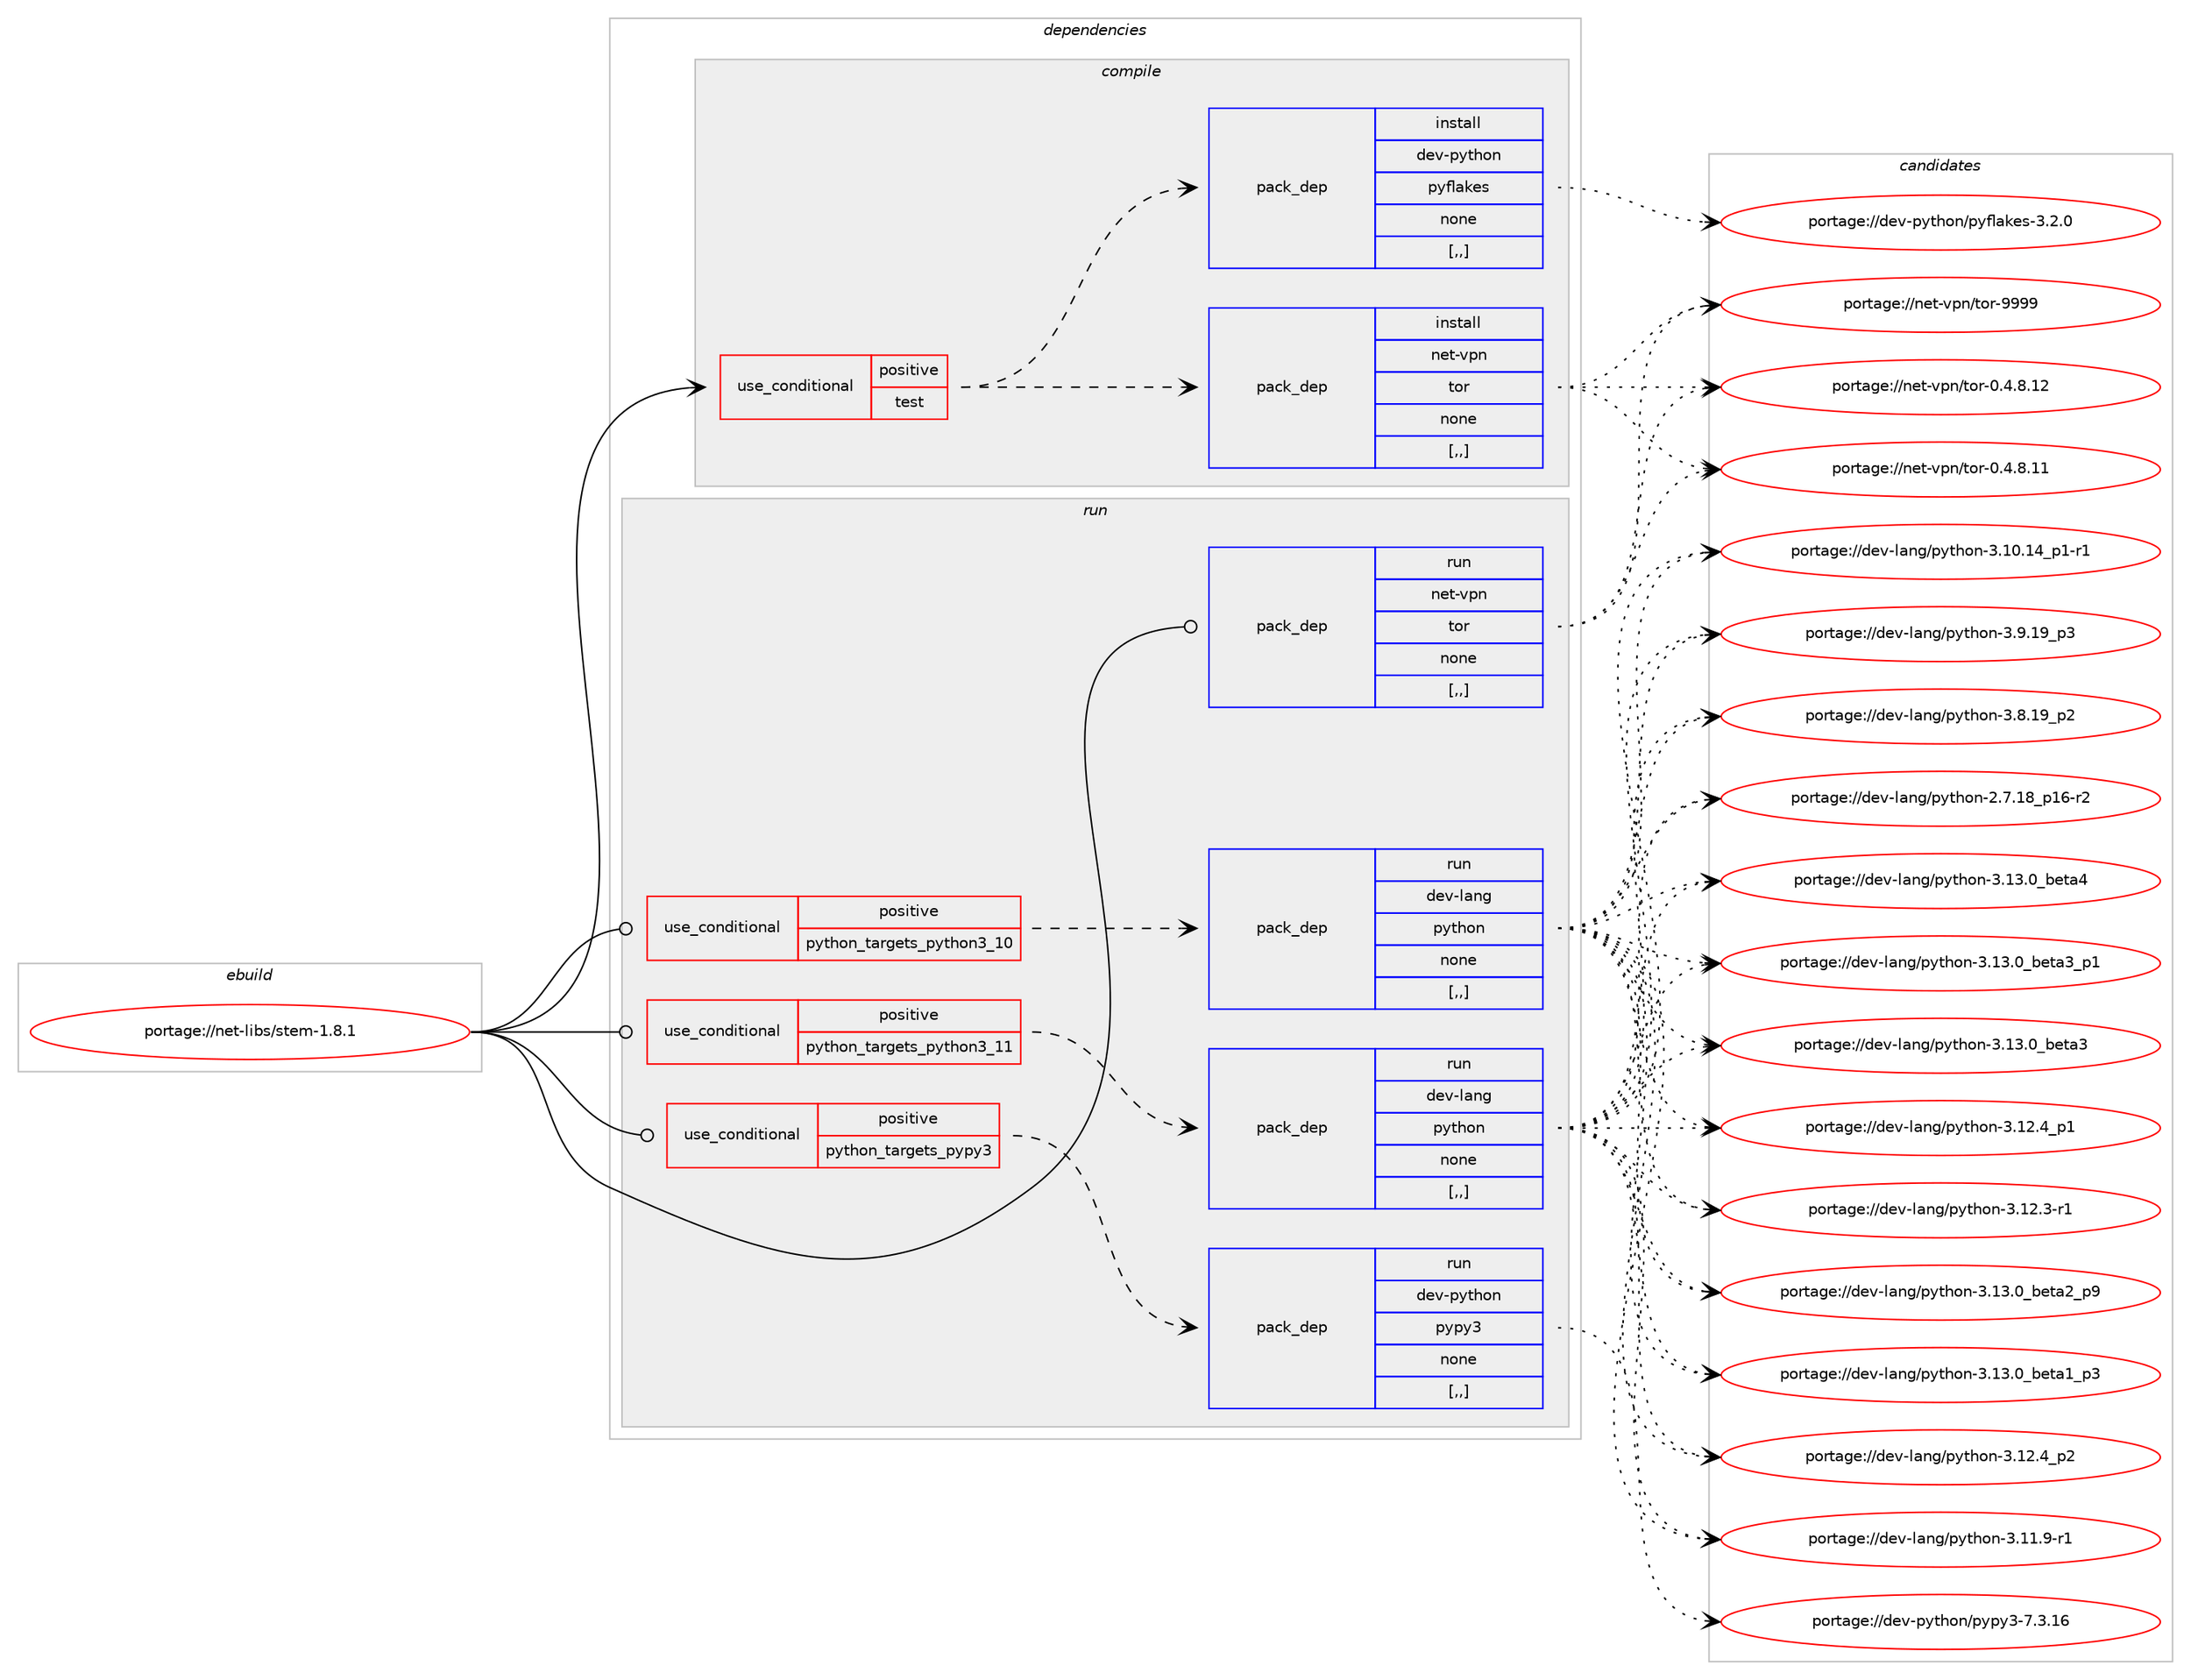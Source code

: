 digraph prolog {

# *************
# Graph options
# *************

newrank=true;
concentrate=true;
compound=true;
graph [rankdir=LR,fontname=Helvetica,fontsize=10,ranksep=1.5];#, ranksep=2.5, nodesep=0.2];
edge  [arrowhead=vee];
node  [fontname=Helvetica,fontsize=10];

# **********
# The ebuild
# **********

subgraph cluster_leftcol {
color=gray;
label=<<i>ebuild</i>>;
id [label="portage://net-libs/stem-1.8.1", color=red, width=4, href="../net-libs/stem-1.8.1.svg"];
}

# ****************
# The dependencies
# ****************

subgraph cluster_midcol {
color=gray;
label=<<i>dependencies</i>>;
subgraph cluster_compile {
fillcolor="#eeeeee";
style=filled;
label=<<i>compile</i>>;
subgraph cond94443 {
dependency361604 [label=<<TABLE BORDER="0" CELLBORDER="1" CELLSPACING="0" CELLPADDING="4"><TR><TD ROWSPAN="3" CELLPADDING="10">use_conditional</TD></TR><TR><TD>positive</TD></TR><TR><TD>test</TD></TR></TABLE>>, shape=none, color=red];
subgraph pack264503 {
dependency361605 [label=<<TABLE BORDER="0" CELLBORDER="1" CELLSPACING="0" CELLPADDING="4" WIDTH="220"><TR><TD ROWSPAN="6" CELLPADDING="30">pack_dep</TD></TR><TR><TD WIDTH="110">install</TD></TR><TR><TD>dev-python</TD></TR><TR><TD>pyflakes</TD></TR><TR><TD>none</TD></TR><TR><TD>[,,]</TD></TR></TABLE>>, shape=none, color=blue];
}
dependency361604:e -> dependency361605:w [weight=20,style="dashed",arrowhead="vee"];
subgraph pack264504 {
dependency361606 [label=<<TABLE BORDER="0" CELLBORDER="1" CELLSPACING="0" CELLPADDING="4" WIDTH="220"><TR><TD ROWSPAN="6" CELLPADDING="30">pack_dep</TD></TR><TR><TD WIDTH="110">install</TD></TR><TR><TD>net-vpn</TD></TR><TR><TD>tor</TD></TR><TR><TD>none</TD></TR><TR><TD>[,,]</TD></TR></TABLE>>, shape=none, color=blue];
}
dependency361604:e -> dependency361606:w [weight=20,style="dashed",arrowhead="vee"];
}
id:e -> dependency361604:w [weight=20,style="solid",arrowhead="vee"];
}
subgraph cluster_compileandrun {
fillcolor="#eeeeee";
style=filled;
label=<<i>compile and run</i>>;
}
subgraph cluster_run {
fillcolor="#eeeeee";
style=filled;
label=<<i>run</i>>;
subgraph cond94444 {
dependency361607 [label=<<TABLE BORDER="0" CELLBORDER="1" CELLSPACING="0" CELLPADDING="4"><TR><TD ROWSPAN="3" CELLPADDING="10">use_conditional</TD></TR><TR><TD>positive</TD></TR><TR><TD>python_targets_pypy3</TD></TR></TABLE>>, shape=none, color=red];
subgraph pack264505 {
dependency361608 [label=<<TABLE BORDER="0" CELLBORDER="1" CELLSPACING="0" CELLPADDING="4" WIDTH="220"><TR><TD ROWSPAN="6" CELLPADDING="30">pack_dep</TD></TR><TR><TD WIDTH="110">run</TD></TR><TR><TD>dev-python</TD></TR><TR><TD>pypy3</TD></TR><TR><TD>none</TD></TR><TR><TD>[,,]</TD></TR></TABLE>>, shape=none, color=blue];
}
dependency361607:e -> dependency361608:w [weight=20,style="dashed",arrowhead="vee"];
}
id:e -> dependency361607:w [weight=20,style="solid",arrowhead="odot"];
subgraph cond94445 {
dependency361609 [label=<<TABLE BORDER="0" CELLBORDER="1" CELLSPACING="0" CELLPADDING="4"><TR><TD ROWSPAN="3" CELLPADDING="10">use_conditional</TD></TR><TR><TD>positive</TD></TR><TR><TD>python_targets_python3_10</TD></TR></TABLE>>, shape=none, color=red];
subgraph pack264506 {
dependency361610 [label=<<TABLE BORDER="0" CELLBORDER="1" CELLSPACING="0" CELLPADDING="4" WIDTH="220"><TR><TD ROWSPAN="6" CELLPADDING="30">pack_dep</TD></TR><TR><TD WIDTH="110">run</TD></TR><TR><TD>dev-lang</TD></TR><TR><TD>python</TD></TR><TR><TD>none</TD></TR><TR><TD>[,,]</TD></TR></TABLE>>, shape=none, color=blue];
}
dependency361609:e -> dependency361610:w [weight=20,style="dashed",arrowhead="vee"];
}
id:e -> dependency361609:w [weight=20,style="solid",arrowhead="odot"];
subgraph cond94446 {
dependency361611 [label=<<TABLE BORDER="0" CELLBORDER="1" CELLSPACING="0" CELLPADDING="4"><TR><TD ROWSPAN="3" CELLPADDING="10">use_conditional</TD></TR><TR><TD>positive</TD></TR><TR><TD>python_targets_python3_11</TD></TR></TABLE>>, shape=none, color=red];
subgraph pack264507 {
dependency361612 [label=<<TABLE BORDER="0" CELLBORDER="1" CELLSPACING="0" CELLPADDING="4" WIDTH="220"><TR><TD ROWSPAN="6" CELLPADDING="30">pack_dep</TD></TR><TR><TD WIDTH="110">run</TD></TR><TR><TD>dev-lang</TD></TR><TR><TD>python</TD></TR><TR><TD>none</TD></TR><TR><TD>[,,]</TD></TR></TABLE>>, shape=none, color=blue];
}
dependency361611:e -> dependency361612:w [weight=20,style="dashed",arrowhead="vee"];
}
id:e -> dependency361611:w [weight=20,style="solid",arrowhead="odot"];
subgraph pack264508 {
dependency361613 [label=<<TABLE BORDER="0" CELLBORDER="1" CELLSPACING="0" CELLPADDING="4" WIDTH="220"><TR><TD ROWSPAN="6" CELLPADDING="30">pack_dep</TD></TR><TR><TD WIDTH="110">run</TD></TR><TR><TD>net-vpn</TD></TR><TR><TD>tor</TD></TR><TR><TD>none</TD></TR><TR><TD>[,,]</TD></TR></TABLE>>, shape=none, color=blue];
}
id:e -> dependency361613:w [weight=20,style="solid",arrowhead="odot"];
}
}

# **************
# The candidates
# **************

subgraph cluster_choices {
rank=same;
color=gray;
label=<<i>candidates</i>>;

subgraph choice264503 {
color=black;
nodesep=1;
choice100101118451121211161041111104711212110210897107101115455146504648 [label="portage://dev-python/pyflakes-3.2.0", color=red, width=4,href="../dev-python/pyflakes-3.2.0.svg"];
dependency361605:e -> choice100101118451121211161041111104711212110210897107101115455146504648:w [style=dotted,weight="100"];
}
subgraph choice264504 {
color=black;
nodesep=1;
choice11010111645118112110471161111144557575757 [label="portage://net-vpn/tor-9999", color=red, width=4,href="../net-vpn/tor-9999.svg"];
choice1101011164511811211047116111114454846524656464950 [label="portage://net-vpn/tor-0.4.8.12", color=red, width=4,href="../net-vpn/tor-0.4.8.12.svg"];
choice1101011164511811211047116111114454846524656464949 [label="portage://net-vpn/tor-0.4.8.11", color=red, width=4,href="../net-vpn/tor-0.4.8.11.svg"];
dependency361606:e -> choice11010111645118112110471161111144557575757:w [style=dotted,weight="100"];
dependency361606:e -> choice1101011164511811211047116111114454846524656464950:w [style=dotted,weight="100"];
dependency361606:e -> choice1101011164511811211047116111114454846524656464949:w [style=dotted,weight="100"];
}
subgraph choice264505 {
color=black;
nodesep=1;
choice10010111845112121116104111110471121211121215145554651464954 [label="portage://dev-python/pypy3-7.3.16", color=red, width=4,href="../dev-python/pypy3-7.3.16.svg"];
dependency361608:e -> choice10010111845112121116104111110471121211121215145554651464954:w [style=dotted,weight="100"];
}
subgraph choice264506 {
color=black;
nodesep=1;
choice1001011184510897110103471121211161041111104551464951464895981011169752 [label="portage://dev-lang/python-3.13.0_beta4", color=red, width=4,href="../dev-lang/python-3.13.0_beta4.svg"];
choice10010111845108971101034711212111610411111045514649514648959810111697519511249 [label="portage://dev-lang/python-3.13.0_beta3_p1", color=red, width=4,href="../dev-lang/python-3.13.0_beta3_p1.svg"];
choice1001011184510897110103471121211161041111104551464951464895981011169751 [label="portage://dev-lang/python-3.13.0_beta3", color=red, width=4,href="../dev-lang/python-3.13.0_beta3.svg"];
choice10010111845108971101034711212111610411111045514649514648959810111697509511257 [label="portage://dev-lang/python-3.13.0_beta2_p9", color=red, width=4,href="../dev-lang/python-3.13.0_beta2_p9.svg"];
choice10010111845108971101034711212111610411111045514649514648959810111697499511251 [label="portage://dev-lang/python-3.13.0_beta1_p3", color=red, width=4,href="../dev-lang/python-3.13.0_beta1_p3.svg"];
choice100101118451089711010347112121116104111110455146495046529511250 [label="portage://dev-lang/python-3.12.4_p2", color=red, width=4,href="../dev-lang/python-3.12.4_p2.svg"];
choice100101118451089711010347112121116104111110455146495046529511249 [label="portage://dev-lang/python-3.12.4_p1", color=red, width=4,href="../dev-lang/python-3.12.4_p1.svg"];
choice100101118451089711010347112121116104111110455146495046514511449 [label="portage://dev-lang/python-3.12.3-r1", color=red, width=4,href="../dev-lang/python-3.12.3-r1.svg"];
choice100101118451089711010347112121116104111110455146494946574511449 [label="portage://dev-lang/python-3.11.9-r1", color=red, width=4,href="../dev-lang/python-3.11.9-r1.svg"];
choice100101118451089711010347112121116104111110455146494846495295112494511449 [label="portage://dev-lang/python-3.10.14_p1-r1", color=red, width=4,href="../dev-lang/python-3.10.14_p1-r1.svg"];
choice100101118451089711010347112121116104111110455146574649579511251 [label="portage://dev-lang/python-3.9.19_p3", color=red, width=4,href="../dev-lang/python-3.9.19_p3.svg"];
choice100101118451089711010347112121116104111110455146564649579511250 [label="portage://dev-lang/python-3.8.19_p2", color=red, width=4,href="../dev-lang/python-3.8.19_p2.svg"];
choice100101118451089711010347112121116104111110455046554649569511249544511450 [label="portage://dev-lang/python-2.7.18_p16-r2", color=red, width=4,href="../dev-lang/python-2.7.18_p16-r2.svg"];
dependency361610:e -> choice1001011184510897110103471121211161041111104551464951464895981011169752:w [style=dotted,weight="100"];
dependency361610:e -> choice10010111845108971101034711212111610411111045514649514648959810111697519511249:w [style=dotted,weight="100"];
dependency361610:e -> choice1001011184510897110103471121211161041111104551464951464895981011169751:w [style=dotted,weight="100"];
dependency361610:e -> choice10010111845108971101034711212111610411111045514649514648959810111697509511257:w [style=dotted,weight="100"];
dependency361610:e -> choice10010111845108971101034711212111610411111045514649514648959810111697499511251:w [style=dotted,weight="100"];
dependency361610:e -> choice100101118451089711010347112121116104111110455146495046529511250:w [style=dotted,weight="100"];
dependency361610:e -> choice100101118451089711010347112121116104111110455146495046529511249:w [style=dotted,weight="100"];
dependency361610:e -> choice100101118451089711010347112121116104111110455146495046514511449:w [style=dotted,weight="100"];
dependency361610:e -> choice100101118451089711010347112121116104111110455146494946574511449:w [style=dotted,weight="100"];
dependency361610:e -> choice100101118451089711010347112121116104111110455146494846495295112494511449:w [style=dotted,weight="100"];
dependency361610:e -> choice100101118451089711010347112121116104111110455146574649579511251:w [style=dotted,weight="100"];
dependency361610:e -> choice100101118451089711010347112121116104111110455146564649579511250:w [style=dotted,weight="100"];
dependency361610:e -> choice100101118451089711010347112121116104111110455046554649569511249544511450:w [style=dotted,weight="100"];
}
subgraph choice264507 {
color=black;
nodesep=1;
choice1001011184510897110103471121211161041111104551464951464895981011169752 [label="portage://dev-lang/python-3.13.0_beta4", color=red, width=4,href="../dev-lang/python-3.13.0_beta4.svg"];
choice10010111845108971101034711212111610411111045514649514648959810111697519511249 [label="portage://dev-lang/python-3.13.0_beta3_p1", color=red, width=4,href="../dev-lang/python-3.13.0_beta3_p1.svg"];
choice1001011184510897110103471121211161041111104551464951464895981011169751 [label="portage://dev-lang/python-3.13.0_beta3", color=red, width=4,href="../dev-lang/python-3.13.0_beta3.svg"];
choice10010111845108971101034711212111610411111045514649514648959810111697509511257 [label="portage://dev-lang/python-3.13.0_beta2_p9", color=red, width=4,href="../dev-lang/python-3.13.0_beta2_p9.svg"];
choice10010111845108971101034711212111610411111045514649514648959810111697499511251 [label="portage://dev-lang/python-3.13.0_beta1_p3", color=red, width=4,href="../dev-lang/python-3.13.0_beta1_p3.svg"];
choice100101118451089711010347112121116104111110455146495046529511250 [label="portage://dev-lang/python-3.12.4_p2", color=red, width=4,href="../dev-lang/python-3.12.4_p2.svg"];
choice100101118451089711010347112121116104111110455146495046529511249 [label="portage://dev-lang/python-3.12.4_p1", color=red, width=4,href="../dev-lang/python-3.12.4_p1.svg"];
choice100101118451089711010347112121116104111110455146495046514511449 [label="portage://dev-lang/python-3.12.3-r1", color=red, width=4,href="../dev-lang/python-3.12.3-r1.svg"];
choice100101118451089711010347112121116104111110455146494946574511449 [label="portage://dev-lang/python-3.11.9-r1", color=red, width=4,href="../dev-lang/python-3.11.9-r1.svg"];
choice100101118451089711010347112121116104111110455146494846495295112494511449 [label="portage://dev-lang/python-3.10.14_p1-r1", color=red, width=4,href="../dev-lang/python-3.10.14_p1-r1.svg"];
choice100101118451089711010347112121116104111110455146574649579511251 [label="portage://dev-lang/python-3.9.19_p3", color=red, width=4,href="../dev-lang/python-3.9.19_p3.svg"];
choice100101118451089711010347112121116104111110455146564649579511250 [label="portage://dev-lang/python-3.8.19_p2", color=red, width=4,href="../dev-lang/python-3.8.19_p2.svg"];
choice100101118451089711010347112121116104111110455046554649569511249544511450 [label="portage://dev-lang/python-2.7.18_p16-r2", color=red, width=4,href="../dev-lang/python-2.7.18_p16-r2.svg"];
dependency361612:e -> choice1001011184510897110103471121211161041111104551464951464895981011169752:w [style=dotted,weight="100"];
dependency361612:e -> choice10010111845108971101034711212111610411111045514649514648959810111697519511249:w [style=dotted,weight="100"];
dependency361612:e -> choice1001011184510897110103471121211161041111104551464951464895981011169751:w [style=dotted,weight="100"];
dependency361612:e -> choice10010111845108971101034711212111610411111045514649514648959810111697509511257:w [style=dotted,weight="100"];
dependency361612:e -> choice10010111845108971101034711212111610411111045514649514648959810111697499511251:w [style=dotted,weight="100"];
dependency361612:e -> choice100101118451089711010347112121116104111110455146495046529511250:w [style=dotted,weight="100"];
dependency361612:e -> choice100101118451089711010347112121116104111110455146495046529511249:w [style=dotted,weight="100"];
dependency361612:e -> choice100101118451089711010347112121116104111110455146495046514511449:w [style=dotted,weight="100"];
dependency361612:e -> choice100101118451089711010347112121116104111110455146494946574511449:w [style=dotted,weight="100"];
dependency361612:e -> choice100101118451089711010347112121116104111110455146494846495295112494511449:w [style=dotted,weight="100"];
dependency361612:e -> choice100101118451089711010347112121116104111110455146574649579511251:w [style=dotted,weight="100"];
dependency361612:e -> choice100101118451089711010347112121116104111110455146564649579511250:w [style=dotted,weight="100"];
dependency361612:e -> choice100101118451089711010347112121116104111110455046554649569511249544511450:w [style=dotted,weight="100"];
}
subgraph choice264508 {
color=black;
nodesep=1;
choice11010111645118112110471161111144557575757 [label="portage://net-vpn/tor-9999", color=red, width=4,href="../net-vpn/tor-9999.svg"];
choice1101011164511811211047116111114454846524656464950 [label="portage://net-vpn/tor-0.4.8.12", color=red, width=4,href="../net-vpn/tor-0.4.8.12.svg"];
choice1101011164511811211047116111114454846524656464949 [label="portage://net-vpn/tor-0.4.8.11", color=red, width=4,href="../net-vpn/tor-0.4.8.11.svg"];
dependency361613:e -> choice11010111645118112110471161111144557575757:w [style=dotted,weight="100"];
dependency361613:e -> choice1101011164511811211047116111114454846524656464950:w [style=dotted,weight="100"];
dependency361613:e -> choice1101011164511811211047116111114454846524656464949:w [style=dotted,weight="100"];
}
}

}
